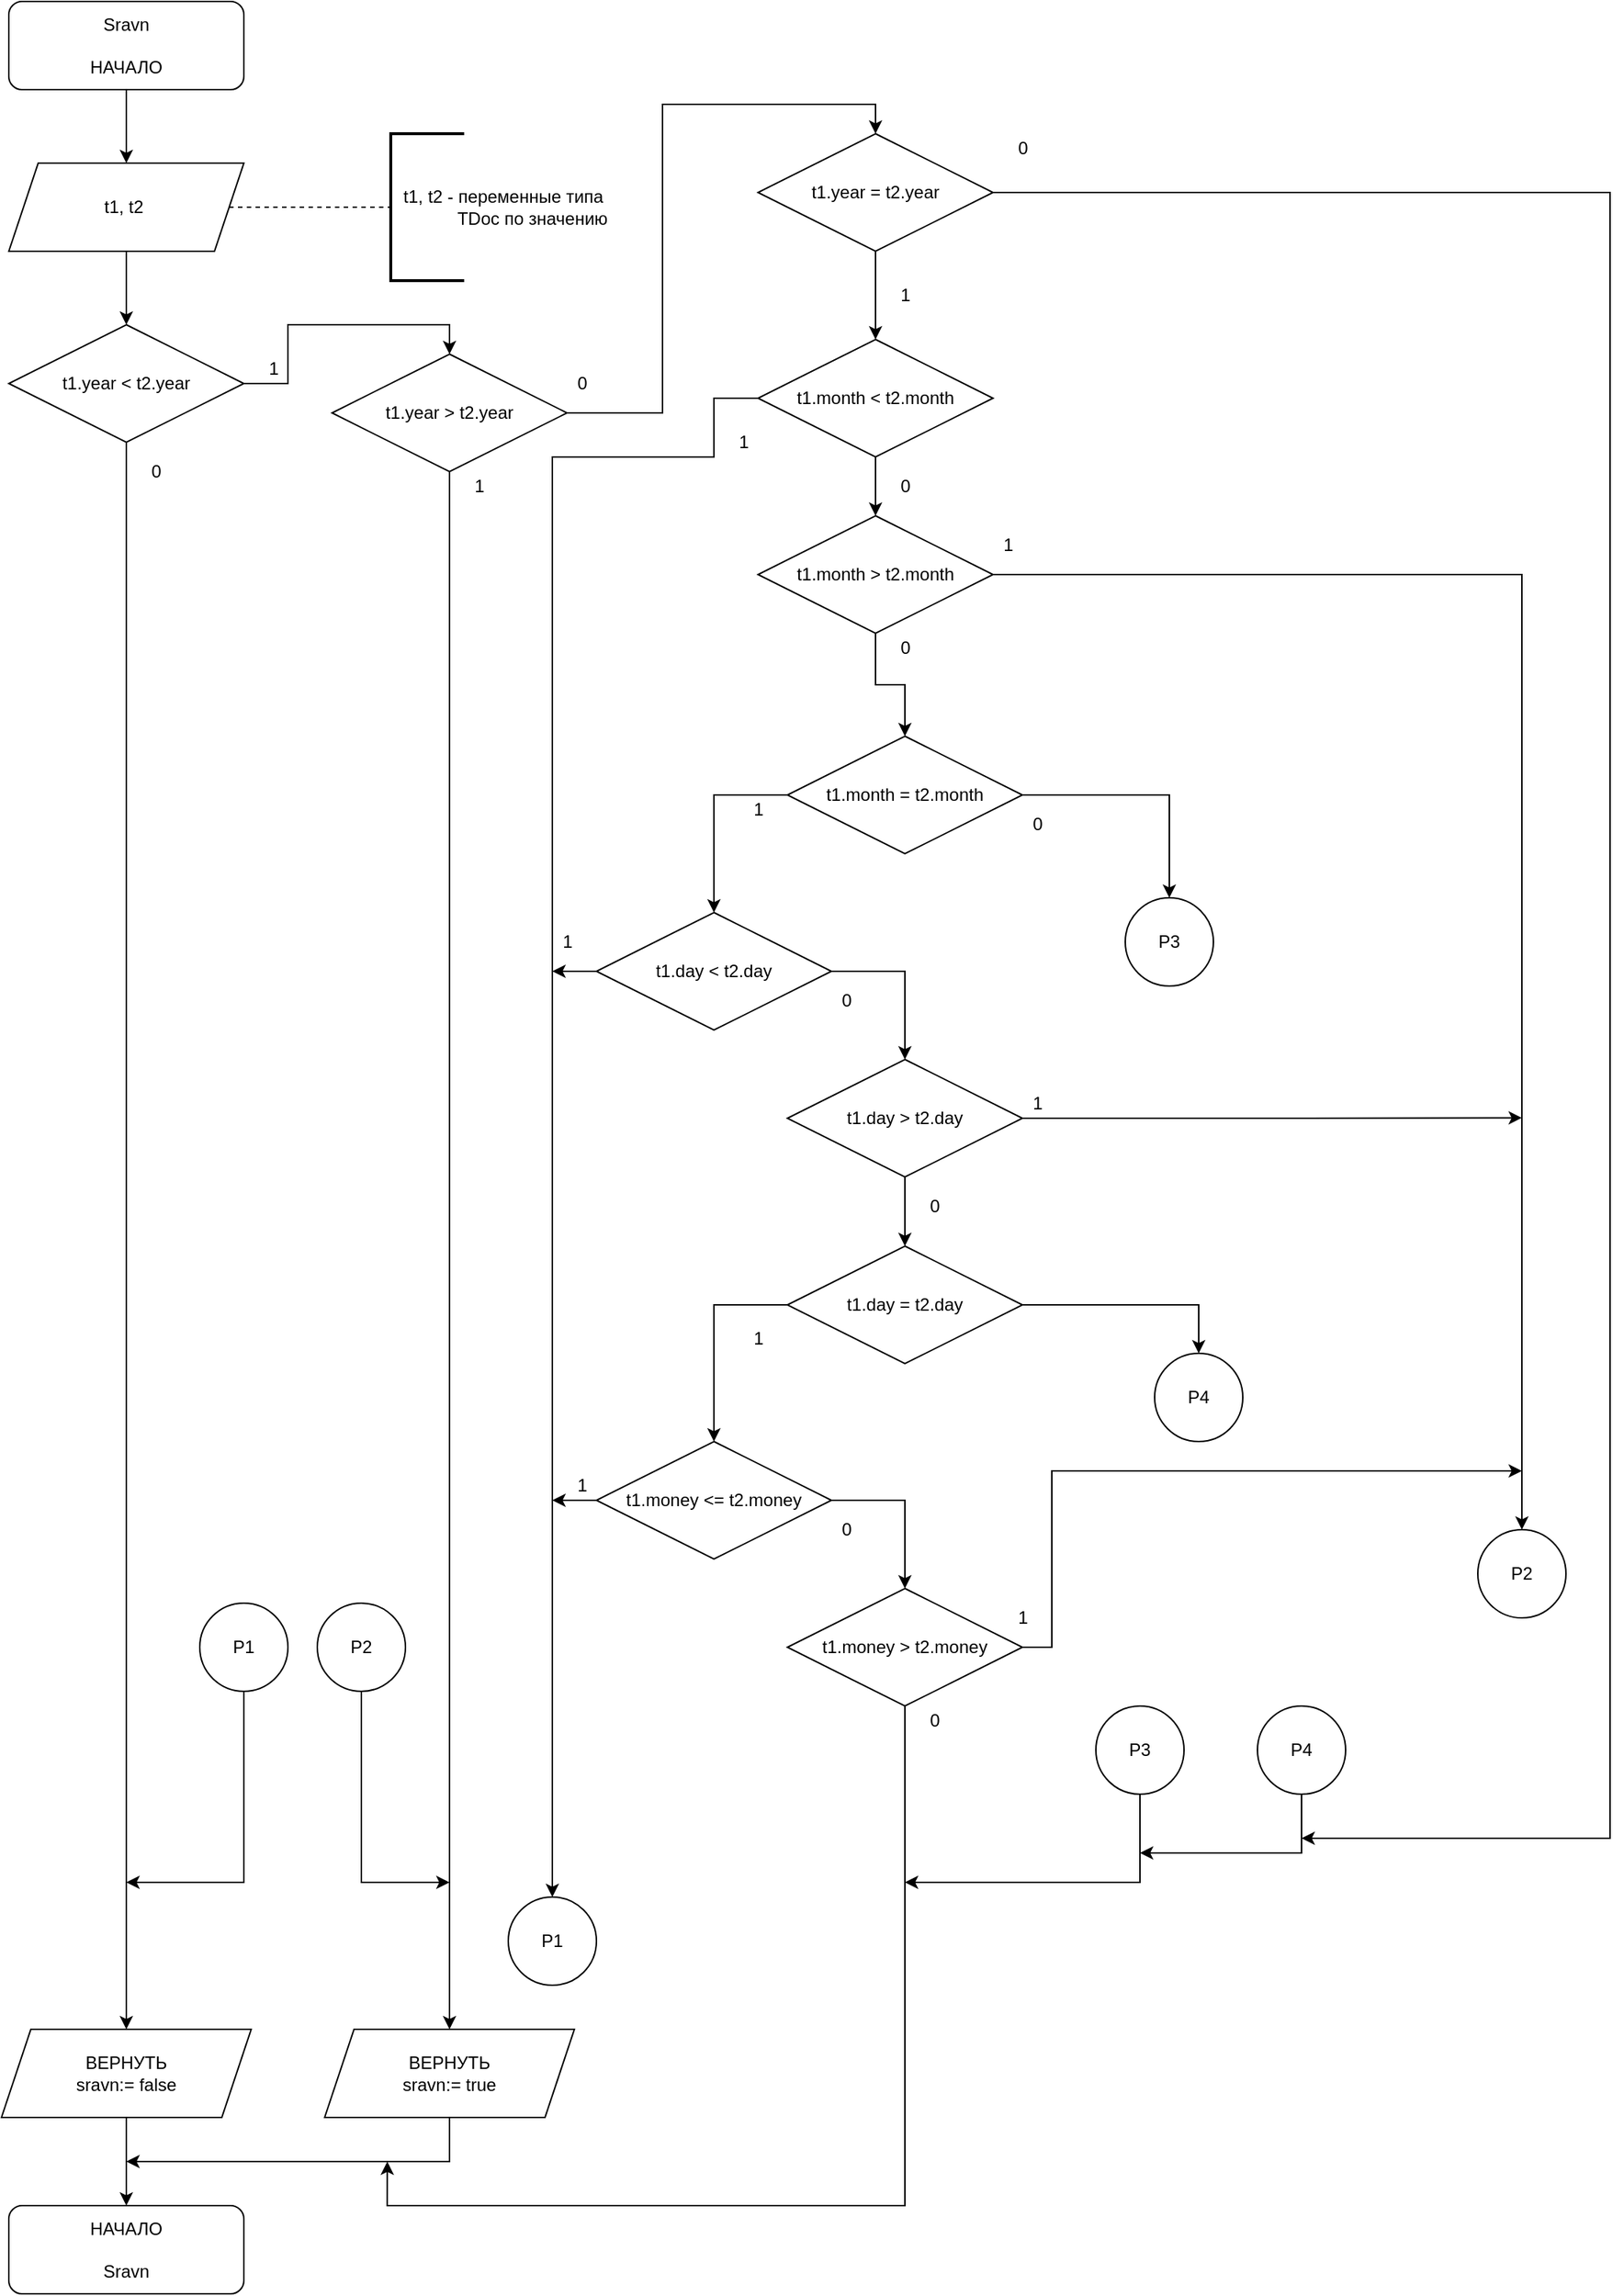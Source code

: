 <mxfile version="14.7.4" type="device"><diagram id="JBjFigFU27KELfHZ3csG" name="Page-1"><mxGraphModel dx="1400" dy="1504" grid="1" gridSize="10" guides="1" tooltips="1" connect="1" arrows="1" fold="1" page="1" pageScale="1" pageWidth="1169" pageHeight="1654" math="0" shadow="0"><root><mxCell id="0"/><mxCell id="1" parent="0"/><mxCell id="ckNvvZA9x7iM2E2s3YfV-7" style="edgeStyle=orthogonalEdgeStyle;rounded=0;orthogonalLoop=1;jettySize=auto;html=1;exitX=0.5;exitY=1;exitDx=0;exitDy=0;entryX=0.5;entryY=0;entryDx=0;entryDy=0;" edge="1" parent="1" source="ckNvvZA9x7iM2E2s3YfV-1" target="ckNvvZA9x7iM2E2s3YfV-6"><mxGeometry relative="1" as="geometry"/></mxCell><mxCell id="ckNvvZA9x7iM2E2s3YfV-1" value="Sravn&lt;br&gt;&lt;br&gt;НАЧАЛО" style="rounded=1;whiteSpace=wrap;html=1;" vertex="1" parent="1"><mxGeometry x="40" y="40" width="160" height="60" as="geometry"/></mxCell><mxCell id="ckNvvZA9x7iM2E2s3YfV-5" style="edgeStyle=orthogonalEdgeStyle;rounded=0;orthogonalLoop=1;jettySize=auto;html=1;exitX=0.5;exitY=1;exitDx=0;exitDy=0;entryX=0.5;entryY=0;entryDx=0;entryDy=0;" edge="1" parent="1" source="ckNvvZA9x7iM2E2s3YfV-2" target="ckNvvZA9x7iM2E2s3YfV-4"><mxGeometry relative="1" as="geometry"/></mxCell><mxCell id="ckNvvZA9x7iM2E2s3YfV-15" style="edgeStyle=orthogonalEdgeStyle;rounded=0;orthogonalLoop=1;jettySize=auto;html=1;exitX=1;exitY=0.5;exitDx=0;exitDy=0;entryX=0.5;entryY=0;entryDx=0;entryDy=0;" edge="1" parent="1" source="ckNvvZA9x7iM2E2s3YfV-2" target="ckNvvZA9x7iM2E2s3YfV-14"><mxGeometry relative="1" as="geometry"/></mxCell><mxCell id="ckNvvZA9x7iM2E2s3YfV-2" value="t1.year &amp;lt; t2.year" style="rhombus;whiteSpace=wrap;html=1;" vertex="1" parent="1"><mxGeometry x="40" y="260" width="160" height="80" as="geometry"/></mxCell><mxCell id="ckNvvZA9x7iM2E2s3YfV-13" style="edgeStyle=orthogonalEdgeStyle;rounded=0;orthogonalLoop=1;jettySize=auto;html=1;exitX=0.5;exitY=1;exitDx=0;exitDy=0;entryX=0.5;entryY=1;entryDx=0;entryDy=0;" edge="1" parent="1" source="ckNvvZA9x7iM2E2s3YfV-4" target="ckNvvZA9x7iM2E2s3YfV-12"><mxGeometry relative="1" as="geometry"/></mxCell><mxCell id="ckNvvZA9x7iM2E2s3YfV-4" value="ВЕРНУТЬ&lt;br&gt;sravn:= false" style="shape=parallelogram;perimeter=parallelogramPerimeter;whiteSpace=wrap;html=1;fixedSize=1;" vertex="1" parent="1"><mxGeometry x="35" y="1420" width="170" height="60" as="geometry"/></mxCell><mxCell id="ckNvvZA9x7iM2E2s3YfV-10" style="edgeStyle=orthogonalEdgeStyle;rounded=0;orthogonalLoop=1;jettySize=auto;html=1;exitX=0.5;exitY=1;exitDx=0;exitDy=0;entryX=0.5;entryY=0;entryDx=0;entryDy=0;" edge="1" parent="1" source="ckNvvZA9x7iM2E2s3YfV-6" target="ckNvvZA9x7iM2E2s3YfV-2"><mxGeometry relative="1" as="geometry"/></mxCell><mxCell id="ckNvvZA9x7iM2E2s3YfV-6" value="t1, t2&amp;nbsp;" style="shape=parallelogram;perimeter=parallelogramPerimeter;whiteSpace=wrap;html=1;fixedSize=1;" vertex="1" parent="1"><mxGeometry x="40" y="150" width="160" height="60" as="geometry"/></mxCell><mxCell id="ckNvvZA9x7iM2E2s3YfV-8" value="&amp;nbsp; t1, t2 - переменные типа&amp;nbsp;&lt;br&gt;&amp;nbsp; &amp;nbsp; &amp;nbsp; &amp;nbsp; &amp;nbsp; &amp;nbsp; &amp;nbsp;TDoc по значению" style="strokeWidth=2;html=1;shape=mxgraph.flowchart.annotation_1;align=left;pointerEvents=1;" vertex="1" parent="1"><mxGeometry x="300" y="130" width="50" height="100" as="geometry"/></mxCell><mxCell id="ckNvvZA9x7iM2E2s3YfV-9" value="" style="endArrow=none;dashed=1;html=1;exitX=1;exitY=0.5;exitDx=0;exitDy=0;entryX=0;entryY=0.5;entryDx=0;entryDy=0;entryPerimeter=0;" edge="1" parent="1" source="ckNvvZA9x7iM2E2s3YfV-6" target="ckNvvZA9x7iM2E2s3YfV-8"><mxGeometry width="50" height="50" relative="1" as="geometry"><mxPoint x="210" y="200" as="sourcePoint"/><mxPoint x="260" y="150" as="targetPoint"/></mxGeometry></mxCell><mxCell id="ckNvvZA9x7iM2E2s3YfV-11" value="0" style="text;html=1;align=center;verticalAlign=middle;resizable=0;points=[];autosize=1;strokeColor=none;" vertex="1" parent="1"><mxGeometry x="130" y="350" width="20" height="20" as="geometry"/></mxCell><mxCell id="ckNvvZA9x7iM2E2s3YfV-12" value="НАЧАЛО&lt;br&gt;&lt;br&gt;Sravn" style="rounded=1;whiteSpace=wrap;html=1;direction=west;" vertex="1" parent="1"><mxGeometry x="40" y="1540" width="160" height="60" as="geometry"/></mxCell><mxCell id="ckNvvZA9x7iM2E2s3YfV-18" style="edgeStyle=orthogonalEdgeStyle;rounded=0;orthogonalLoop=1;jettySize=auto;html=1;exitX=0.5;exitY=1;exitDx=0;exitDy=0;entryX=0.5;entryY=0;entryDx=0;entryDy=0;" edge="1" parent="1" source="ckNvvZA9x7iM2E2s3YfV-14" target="ckNvvZA9x7iM2E2s3YfV-17"><mxGeometry relative="1" as="geometry"><Array as="points"><mxPoint x="340" y="1420"/></Array></mxGeometry></mxCell><mxCell id="ckNvvZA9x7iM2E2s3YfV-23" style="edgeStyle=orthogonalEdgeStyle;rounded=0;orthogonalLoop=1;jettySize=auto;html=1;exitX=1;exitY=0.5;exitDx=0;exitDy=0;entryX=0.5;entryY=0;entryDx=0;entryDy=0;" edge="1" parent="1" source="ckNvvZA9x7iM2E2s3YfV-14" target="ckNvvZA9x7iM2E2s3YfV-22"><mxGeometry relative="1" as="geometry"/></mxCell><mxCell id="ckNvvZA9x7iM2E2s3YfV-14" value="t1.year &amp;gt; t2.year" style="rhombus;whiteSpace=wrap;html=1;" vertex="1" parent="1"><mxGeometry x="260" y="280" width="160" height="80" as="geometry"/></mxCell><mxCell id="ckNvvZA9x7iM2E2s3YfV-16" value="1" style="text;html=1;align=center;verticalAlign=middle;resizable=0;points=[];autosize=1;strokeColor=none;" vertex="1" parent="1"><mxGeometry x="210" y="280" width="20" height="20" as="geometry"/></mxCell><mxCell id="ckNvvZA9x7iM2E2s3YfV-19" style="edgeStyle=orthogonalEdgeStyle;rounded=0;orthogonalLoop=1;jettySize=auto;html=1;exitX=0.5;exitY=1;exitDx=0;exitDy=0;" edge="1" parent="1" source="ckNvvZA9x7iM2E2s3YfV-17"><mxGeometry relative="1" as="geometry"><mxPoint x="120" y="1510" as="targetPoint"/><Array as="points"><mxPoint x="340" y="1510"/></Array></mxGeometry></mxCell><mxCell id="ckNvvZA9x7iM2E2s3YfV-17" value="ВЕРНУТЬ&lt;br&gt;sravn:= true" style="shape=parallelogram;perimeter=parallelogramPerimeter;whiteSpace=wrap;html=1;fixedSize=1;" vertex="1" parent="1"><mxGeometry x="255" y="1420" width="170" height="60" as="geometry"/></mxCell><mxCell id="ckNvvZA9x7iM2E2s3YfV-20" value="1" style="text;html=1;align=center;verticalAlign=middle;resizable=0;points=[];autosize=1;strokeColor=none;" vertex="1" parent="1"><mxGeometry x="350" y="360" width="20" height="20" as="geometry"/></mxCell><mxCell id="ckNvvZA9x7iM2E2s3YfV-30" style="edgeStyle=orthogonalEdgeStyle;rounded=0;orthogonalLoop=1;jettySize=auto;html=1;exitX=0.5;exitY=1;exitDx=0;exitDy=0;" edge="1" parent="1" source="ckNvvZA9x7iM2E2s3YfV-22" target="ckNvvZA9x7iM2E2s3YfV-29"><mxGeometry relative="1" as="geometry"/></mxCell><mxCell id="ckNvvZA9x7iM2E2s3YfV-86" style="edgeStyle=orthogonalEdgeStyle;rounded=0;orthogonalLoop=1;jettySize=auto;html=1;exitX=1;exitY=0.5;exitDx=0;exitDy=0;" edge="1" parent="1" source="ckNvvZA9x7iM2E2s3YfV-22"><mxGeometry relative="1" as="geometry"><mxPoint x="920" y="1290" as="targetPoint"/><Array as="points"><mxPoint x="1130" y="170"/><mxPoint x="1130" y="1290"/></Array></mxGeometry></mxCell><mxCell id="ckNvvZA9x7iM2E2s3YfV-22" value="t1.year = t2.year" style="rhombus;whiteSpace=wrap;html=1;" vertex="1" parent="1"><mxGeometry x="550" y="130" width="160" height="80" as="geometry"/></mxCell><mxCell id="ckNvvZA9x7iM2E2s3YfV-24" value="0" style="text;html=1;align=center;verticalAlign=middle;resizable=0;points=[];autosize=1;strokeColor=none;" vertex="1" parent="1"><mxGeometry x="420" y="290" width="20" height="20" as="geometry"/></mxCell><mxCell id="ckNvvZA9x7iM2E2s3YfV-26" value="0" style="text;html=1;align=center;verticalAlign=middle;resizable=0;points=[];autosize=1;strokeColor=none;" vertex="1" parent="1"><mxGeometry x="720" y="130" width="20" height="20" as="geometry"/></mxCell><mxCell id="ckNvvZA9x7iM2E2s3YfV-33" style="edgeStyle=orthogonalEdgeStyle;rounded=0;orthogonalLoop=1;jettySize=auto;html=1;exitX=0;exitY=0.5;exitDx=0;exitDy=0;entryX=0.5;entryY=0;entryDx=0;entryDy=0;" edge="1" parent="1" source="ckNvvZA9x7iM2E2s3YfV-29" target="ckNvvZA9x7iM2E2s3YfV-32"><mxGeometry relative="1" as="geometry"><Array as="points"><mxPoint x="520" y="310"/><mxPoint x="520" y="350"/><mxPoint x="410" y="350"/></Array></mxGeometry></mxCell><mxCell id="ckNvvZA9x7iM2E2s3YfV-38" style="edgeStyle=orthogonalEdgeStyle;rounded=0;orthogonalLoop=1;jettySize=auto;html=1;exitX=0.5;exitY=1;exitDx=0;exitDy=0;entryX=0.5;entryY=0;entryDx=0;entryDy=0;" edge="1" parent="1" source="ckNvvZA9x7iM2E2s3YfV-29" target="ckNvvZA9x7iM2E2s3YfV-37"><mxGeometry relative="1" as="geometry"/></mxCell><mxCell id="ckNvvZA9x7iM2E2s3YfV-29" value="t1.month &amp;lt; t2.month" style="rhombus;whiteSpace=wrap;html=1;" vertex="1" parent="1"><mxGeometry x="550" y="270" width="160" height="80" as="geometry"/></mxCell><mxCell id="ckNvvZA9x7iM2E2s3YfV-31" value="1" style="text;html=1;align=center;verticalAlign=middle;resizable=0;points=[];autosize=1;strokeColor=none;" vertex="1" parent="1"><mxGeometry x="640" y="230" width="20" height="20" as="geometry"/></mxCell><mxCell id="ckNvvZA9x7iM2E2s3YfV-32" value="P1" style="ellipse;whiteSpace=wrap;html=1;aspect=fixed;" vertex="1" parent="1"><mxGeometry x="380" y="1330" width="60" height="60" as="geometry"/></mxCell><mxCell id="ckNvvZA9x7iM2E2s3YfV-34" value="1" style="text;html=1;align=center;verticalAlign=middle;resizable=0;points=[];autosize=1;strokeColor=none;" vertex="1" parent="1"><mxGeometry x="530" y="330" width="20" height="20" as="geometry"/></mxCell><mxCell id="ckNvvZA9x7iM2E2s3YfV-36" style="edgeStyle=orthogonalEdgeStyle;rounded=0;orthogonalLoop=1;jettySize=auto;html=1;exitX=0.5;exitY=1;exitDx=0;exitDy=0;" edge="1" parent="1" source="ckNvvZA9x7iM2E2s3YfV-35"><mxGeometry relative="1" as="geometry"><mxPoint x="120" y="1320" as="targetPoint"/><Array as="points"><mxPoint x="200" y="1320"/></Array></mxGeometry></mxCell><mxCell id="ckNvvZA9x7iM2E2s3YfV-35" value="P1" style="ellipse;whiteSpace=wrap;html=1;aspect=fixed;" vertex="1" parent="1"><mxGeometry x="170" y="1130" width="60" height="60" as="geometry"/></mxCell><mxCell id="ckNvvZA9x7iM2E2s3YfV-51" style="edgeStyle=orthogonalEdgeStyle;rounded=0;orthogonalLoop=1;jettySize=auto;html=1;exitX=0.5;exitY=1;exitDx=0;exitDy=0;entryX=0.5;entryY=0;entryDx=0;entryDy=0;" edge="1" parent="1" source="ckNvvZA9x7iM2E2s3YfV-37" target="ckNvvZA9x7iM2E2s3YfV-45"><mxGeometry relative="1" as="geometry"/></mxCell><mxCell id="ckNvvZA9x7iM2E2s3YfV-52" style="edgeStyle=orthogonalEdgeStyle;rounded=0;orthogonalLoop=1;jettySize=auto;html=1;exitX=1;exitY=0.5;exitDx=0;exitDy=0;entryX=0.5;entryY=0;entryDx=0;entryDy=0;" edge="1" parent="1" source="ckNvvZA9x7iM2E2s3YfV-37" target="ckNvvZA9x7iM2E2s3YfV-40"><mxGeometry relative="1" as="geometry"/></mxCell><mxCell id="ckNvvZA9x7iM2E2s3YfV-37" value="t1.month &amp;gt; t2.month" style="rhombus;whiteSpace=wrap;html=1;" vertex="1" parent="1"><mxGeometry x="550" y="390" width="160" height="80" as="geometry"/></mxCell><mxCell id="ckNvvZA9x7iM2E2s3YfV-39" value="0" style="text;html=1;align=center;verticalAlign=middle;resizable=0;points=[];autosize=1;strokeColor=none;" vertex="1" parent="1"><mxGeometry x="640" y="360" width="20" height="20" as="geometry"/></mxCell><mxCell id="ckNvvZA9x7iM2E2s3YfV-40" value="P2" style="ellipse;whiteSpace=wrap;html=1;aspect=fixed;" vertex="1" parent="1"><mxGeometry x="1040" y="1080" width="60" height="60" as="geometry"/></mxCell><mxCell id="ckNvvZA9x7iM2E2s3YfV-44" style="edgeStyle=orthogonalEdgeStyle;rounded=0;orthogonalLoop=1;jettySize=auto;html=1;exitX=0.5;exitY=1;exitDx=0;exitDy=0;" edge="1" parent="1" source="ckNvvZA9x7iM2E2s3YfV-43"><mxGeometry relative="1" as="geometry"><mxPoint x="340" y="1320" as="targetPoint"/><Array as="points"><mxPoint x="280" y="1320"/></Array></mxGeometry></mxCell><mxCell id="ckNvvZA9x7iM2E2s3YfV-43" value="P2" style="ellipse;whiteSpace=wrap;html=1;aspect=fixed;" vertex="1" parent="1"><mxGeometry x="250" y="1130" width="60" height="60" as="geometry"/></mxCell><mxCell id="ckNvvZA9x7iM2E2s3YfV-49" style="edgeStyle=orthogonalEdgeStyle;rounded=0;orthogonalLoop=1;jettySize=auto;html=1;exitX=0;exitY=0.5;exitDx=0;exitDy=0;" edge="1" parent="1" source="ckNvvZA9x7iM2E2s3YfV-45" target="ckNvvZA9x7iM2E2s3YfV-48"><mxGeometry relative="1" as="geometry"/></mxCell><mxCell id="ckNvvZA9x7iM2E2s3YfV-78" style="edgeStyle=orthogonalEdgeStyle;rounded=0;orthogonalLoop=1;jettySize=auto;html=1;exitX=1;exitY=0.5;exitDx=0;exitDy=0;entryX=0.5;entryY=0;entryDx=0;entryDy=0;" edge="1" parent="1" source="ckNvvZA9x7iM2E2s3YfV-45" target="ckNvvZA9x7iM2E2s3YfV-77"><mxGeometry relative="1" as="geometry"/></mxCell><mxCell id="ckNvvZA9x7iM2E2s3YfV-45" value="t1.month = t2.month" style="rhombus;whiteSpace=wrap;html=1;" vertex="1" parent="1"><mxGeometry x="570" y="540" width="160" height="80" as="geometry"/></mxCell><mxCell id="ckNvvZA9x7iM2E2s3YfV-55" style="edgeStyle=orthogonalEdgeStyle;rounded=0;orthogonalLoop=1;jettySize=auto;html=1;exitX=0;exitY=0.5;exitDx=0;exitDy=0;" edge="1" parent="1" source="ckNvvZA9x7iM2E2s3YfV-48"><mxGeometry relative="1" as="geometry"><mxPoint x="410" y="700.286" as="targetPoint"/></mxGeometry></mxCell><mxCell id="ckNvvZA9x7iM2E2s3YfV-58" style="edgeStyle=orthogonalEdgeStyle;rounded=0;orthogonalLoop=1;jettySize=auto;html=1;exitX=1;exitY=0.5;exitDx=0;exitDy=0;entryX=0.5;entryY=0;entryDx=0;entryDy=0;" edge="1" parent="1" source="ckNvvZA9x7iM2E2s3YfV-48" target="ckNvvZA9x7iM2E2s3YfV-57"><mxGeometry relative="1" as="geometry"/></mxCell><mxCell id="ckNvvZA9x7iM2E2s3YfV-48" value="t1.day &amp;lt; t2.day" style="rhombus;whiteSpace=wrap;html=1;" vertex="1" parent="1"><mxGeometry x="440" y="660" width="160" height="80" as="geometry"/></mxCell><mxCell id="ckNvvZA9x7iM2E2s3YfV-50" value="1" style="text;html=1;align=center;verticalAlign=middle;resizable=0;points=[];autosize=1;strokeColor=none;" vertex="1" parent="1"><mxGeometry x="540" y="580" width="20" height="20" as="geometry"/></mxCell><mxCell id="ckNvvZA9x7iM2E2s3YfV-53" value="1" style="text;html=1;align=center;verticalAlign=middle;resizable=0;points=[];autosize=1;strokeColor=none;" vertex="1" parent="1"><mxGeometry x="710" y="400" width="20" height="20" as="geometry"/></mxCell><mxCell id="ckNvvZA9x7iM2E2s3YfV-54" value="0" style="text;html=1;align=center;verticalAlign=middle;resizable=0;points=[];autosize=1;strokeColor=none;" vertex="1" parent="1"><mxGeometry x="640" y="470" width="20" height="20" as="geometry"/></mxCell><mxCell id="ckNvvZA9x7iM2E2s3YfV-56" value="1" style="text;html=1;align=center;verticalAlign=middle;resizable=0;points=[];autosize=1;strokeColor=none;" vertex="1" parent="1"><mxGeometry x="410" y="670" width="20" height="20" as="geometry"/></mxCell><mxCell id="ckNvvZA9x7iM2E2s3YfV-59" style="edgeStyle=orthogonalEdgeStyle;rounded=0;orthogonalLoop=1;jettySize=auto;html=1;exitX=1;exitY=0.5;exitDx=0;exitDy=0;" edge="1" parent="1" source="ckNvvZA9x7iM2E2s3YfV-57"><mxGeometry relative="1" as="geometry"><mxPoint x="1070" y="799.706" as="targetPoint"/></mxGeometry></mxCell><mxCell id="ckNvvZA9x7iM2E2s3YfV-63" style="edgeStyle=orthogonalEdgeStyle;rounded=0;orthogonalLoop=1;jettySize=auto;html=1;exitX=0.5;exitY=1;exitDx=0;exitDy=0;entryX=0.5;entryY=0;entryDx=0;entryDy=0;" edge="1" parent="1" source="ckNvvZA9x7iM2E2s3YfV-57" target="ckNvvZA9x7iM2E2s3YfV-62"><mxGeometry relative="1" as="geometry"/></mxCell><mxCell id="ckNvvZA9x7iM2E2s3YfV-57" value="t1.day &amp;gt; t2.day" style="rhombus;whiteSpace=wrap;html=1;" vertex="1" parent="1"><mxGeometry x="570" y="760" width="160" height="80" as="geometry"/></mxCell><mxCell id="ckNvvZA9x7iM2E2s3YfV-60" value="0" style="text;html=1;align=center;verticalAlign=middle;resizable=0;points=[];autosize=1;strokeColor=none;" vertex="1" parent="1"><mxGeometry x="600" y="710" width="20" height="20" as="geometry"/></mxCell><mxCell id="ckNvvZA9x7iM2E2s3YfV-61" value="1" style="text;html=1;align=center;verticalAlign=middle;resizable=0;points=[];autosize=1;strokeColor=none;" vertex="1" parent="1"><mxGeometry x="730" y="780" width="20" height="20" as="geometry"/></mxCell><mxCell id="ckNvvZA9x7iM2E2s3YfV-66" style="edgeStyle=orthogonalEdgeStyle;rounded=0;orthogonalLoop=1;jettySize=auto;html=1;exitX=0;exitY=0.5;exitDx=0;exitDy=0;" edge="1" parent="1" source="ckNvvZA9x7iM2E2s3YfV-62" target="ckNvvZA9x7iM2E2s3YfV-65"><mxGeometry relative="1" as="geometry"/></mxCell><mxCell id="ckNvvZA9x7iM2E2s3YfV-81" style="edgeStyle=orthogonalEdgeStyle;rounded=0;orthogonalLoop=1;jettySize=auto;html=1;exitX=1;exitY=0.5;exitDx=0;exitDy=0;entryX=0.5;entryY=0;entryDx=0;entryDy=0;" edge="1" parent="1" source="ckNvvZA9x7iM2E2s3YfV-62" target="ckNvvZA9x7iM2E2s3YfV-80"><mxGeometry relative="1" as="geometry"/></mxCell><mxCell id="ckNvvZA9x7iM2E2s3YfV-62" value="t1.day = t2.day" style="rhombus;whiteSpace=wrap;html=1;" vertex="1" parent="1"><mxGeometry x="570" y="887" width="160" height="80" as="geometry"/></mxCell><mxCell id="ckNvvZA9x7iM2E2s3YfV-64" value="0" style="text;html=1;align=center;verticalAlign=middle;resizable=0;points=[];autosize=1;strokeColor=none;" vertex="1" parent="1"><mxGeometry x="660" y="850" width="20" height="20" as="geometry"/></mxCell><mxCell id="ckNvvZA9x7iM2E2s3YfV-68" style="edgeStyle=orthogonalEdgeStyle;rounded=0;orthogonalLoop=1;jettySize=auto;html=1;exitX=0;exitY=0.5;exitDx=0;exitDy=0;" edge="1" parent="1" source="ckNvvZA9x7iM2E2s3YfV-65"><mxGeometry relative="1" as="geometry"><mxPoint x="410" y="1060" as="targetPoint"/></mxGeometry></mxCell><mxCell id="ckNvvZA9x7iM2E2s3YfV-71" style="edgeStyle=orthogonalEdgeStyle;rounded=0;orthogonalLoop=1;jettySize=auto;html=1;exitX=1;exitY=0.5;exitDx=0;exitDy=0;entryX=0.5;entryY=0;entryDx=0;entryDy=0;" edge="1" parent="1" source="ckNvvZA9x7iM2E2s3YfV-65" target="ckNvvZA9x7iM2E2s3YfV-70"><mxGeometry relative="1" as="geometry"/></mxCell><mxCell id="ckNvvZA9x7iM2E2s3YfV-65" value="t1.money &amp;lt;= t2.money" style="rhombus;whiteSpace=wrap;html=1;" vertex="1" parent="1"><mxGeometry x="440" y="1020" width="160" height="80" as="geometry"/></mxCell><mxCell id="ckNvvZA9x7iM2E2s3YfV-67" value="1" style="text;html=1;align=center;verticalAlign=middle;resizable=0;points=[];autosize=1;strokeColor=none;" vertex="1" parent="1"><mxGeometry x="540" y="940" width="20" height="20" as="geometry"/></mxCell><mxCell id="ckNvvZA9x7iM2E2s3YfV-69" value="1" style="text;html=1;align=center;verticalAlign=middle;resizable=0;points=[];autosize=1;strokeColor=none;" vertex="1" parent="1"><mxGeometry x="420" y="1040" width="20" height="20" as="geometry"/></mxCell><mxCell id="ckNvvZA9x7iM2E2s3YfV-73" style="edgeStyle=orthogonalEdgeStyle;rounded=0;orthogonalLoop=1;jettySize=auto;html=1;exitX=1;exitY=0.5;exitDx=0;exitDy=0;" edge="1" parent="1" source="ckNvvZA9x7iM2E2s3YfV-70"><mxGeometry relative="1" as="geometry"><mxPoint x="1070" y="1040" as="targetPoint"/><Array as="points"><mxPoint x="750" y="1160"/><mxPoint x="750" y="1040"/><mxPoint x="1070" y="1040"/></Array></mxGeometry></mxCell><mxCell id="ckNvvZA9x7iM2E2s3YfV-75" style="edgeStyle=orthogonalEdgeStyle;rounded=0;orthogonalLoop=1;jettySize=auto;html=1;exitX=0.5;exitY=1;exitDx=0;exitDy=0;" edge="1" parent="1" source="ckNvvZA9x7iM2E2s3YfV-70"><mxGeometry relative="1" as="geometry"><mxPoint x="297.647" y="1510" as="targetPoint"/><Array as="points"><mxPoint x="650" y="1540"/><mxPoint x="298" y="1540"/></Array></mxGeometry></mxCell><mxCell id="ckNvvZA9x7iM2E2s3YfV-70" value="t1.money &amp;gt; t2.money" style="rhombus;whiteSpace=wrap;html=1;" vertex="1" parent="1"><mxGeometry x="570" y="1120" width="160" height="80" as="geometry"/></mxCell><mxCell id="ckNvvZA9x7iM2E2s3YfV-72" value="0" style="text;html=1;align=center;verticalAlign=middle;resizable=0;points=[];autosize=1;strokeColor=none;" vertex="1" parent="1"><mxGeometry x="600" y="1070" width="20" height="20" as="geometry"/></mxCell><mxCell id="ckNvvZA9x7iM2E2s3YfV-74" value="1" style="text;html=1;align=center;verticalAlign=middle;resizable=0;points=[];autosize=1;strokeColor=none;" vertex="1" parent="1"><mxGeometry x="720" y="1130" width="20" height="20" as="geometry"/></mxCell><mxCell id="ckNvvZA9x7iM2E2s3YfV-76" value="0" style="text;html=1;align=center;verticalAlign=middle;resizable=0;points=[];autosize=1;strokeColor=none;" vertex="1" parent="1"><mxGeometry x="660" y="1200" width="20" height="20" as="geometry"/></mxCell><mxCell id="ckNvvZA9x7iM2E2s3YfV-77" value="P3" style="ellipse;whiteSpace=wrap;html=1;aspect=fixed;" vertex="1" parent="1"><mxGeometry x="800" y="650" width="60" height="60" as="geometry"/></mxCell><mxCell id="ckNvvZA9x7iM2E2s3YfV-79" value="0" style="text;html=1;align=center;verticalAlign=middle;resizable=0;points=[];autosize=1;strokeColor=none;" vertex="1" parent="1"><mxGeometry x="730" y="590" width="20" height="20" as="geometry"/></mxCell><mxCell id="ckNvvZA9x7iM2E2s3YfV-80" value="P4" style="ellipse;whiteSpace=wrap;html=1;aspect=fixed;" vertex="1" parent="1"><mxGeometry x="820" y="960" width="60" height="60" as="geometry"/></mxCell><mxCell id="ckNvvZA9x7iM2E2s3YfV-85" style="edgeStyle=orthogonalEdgeStyle;rounded=0;orthogonalLoop=1;jettySize=auto;html=1;exitX=0.5;exitY=1;exitDx=0;exitDy=0;" edge="1" parent="1" source="ckNvvZA9x7iM2E2s3YfV-82"><mxGeometry relative="1" as="geometry"><mxPoint x="810.0" y="1300" as="targetPoint"/><Array as="points"><mxPoint x="920" y="1300"/></Array></mxGeometry></mxCell><mxCell id="ckNvvZA9x7iM2E2s3YfV-82" value="P4" style="ellipse;whiteSpace=wrap;html=1;aspect=fixed;" vertex="1" parent="1"><mxGeometry x="890" y="1200" width="60" height="60" as="geometry"/></mxCell><mxCell id="ckNvvZA9x7iM2E2s3YfV-84" style="edgeStyle=orthogonalEdgeStyle;rounded=0;orthogonalLoop=1;jettySize=auto;html=1;exitX=0.5;exitY=1;exitDx=0;exitDy=0;" edge="1" parent="1" source="ckNvvZA9x7iM2E2s3YfV-83"><mxGeometry relative="1" as="geometry"><mxPoint x="650.0" y="1320" as="targetPoint"/><Array as="points"><mxPoint x="810" y="1320"/></Array></mxGeometry></mxCell><mxCell id="ckNvvZA9x7iM2E2s3YfV-83" value="P3" style="ellipse;whiteSpace=wrap;html=1;aspect=fixed;" vertex="1" parent="1"><mxGeometry x="780" y="1200" width="60" height="60" as="geometry"/></mxCell></root></mxGraphModel></diagram></mxfile>